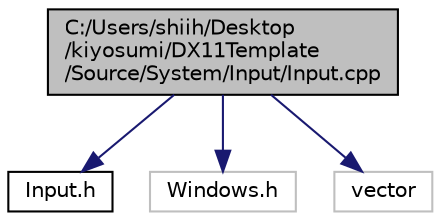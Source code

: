 digraph "C:/Users/shiih/Desktop/kiyosumi/DX11Template/Source/System/Input/Input.cpp"
{
 // LATEX_PDF_SIZE
  edge [fontname="Helvetica",fontsize="10",labelfontname="Helvetica",labelfontsize="10"];
  node [fontname="Helvetica",fontsize="10",shape=record];
  Node1 [label="C:/Users/shiih/Desktop\l/kiyosumi/DX11Template\l/Source/System/Input/Input.cpp",height=0.2,width=0.4,color="black", fillcolor="grey75", style="filled", fontcolor="black",tooltip="キーボードやコントローラーの入力"];
  Node1 -> Node2 [color="midnightblue",fontsize="10",style="solid",fontname="Helvetica"];
  Node2 [label="Input.h",height=0.2,width=0.4,color="black", fillcolor="white", style="filled",URL="$_input_8h.html",tooltip="キーボードやコントローラーの入力"];
  Node1 -> Node3 [color="midnightblue",fontsize="10",style="solid",fontname="Helvetica"];
  Node3 [label="Windows.h",height=0.2,width=0.4,color="grey75", fillcolor="white", style="filled",tooltip=" "];
  Node1 -> Node4 [color="midnightblue",fontsize="10",style="solid",fontname="Helvetica"];
  Node4 [label="vector",height=0.2,width=0.4,color="grey75", fillcolor="white", style="filled",tooltip=" "];
}
